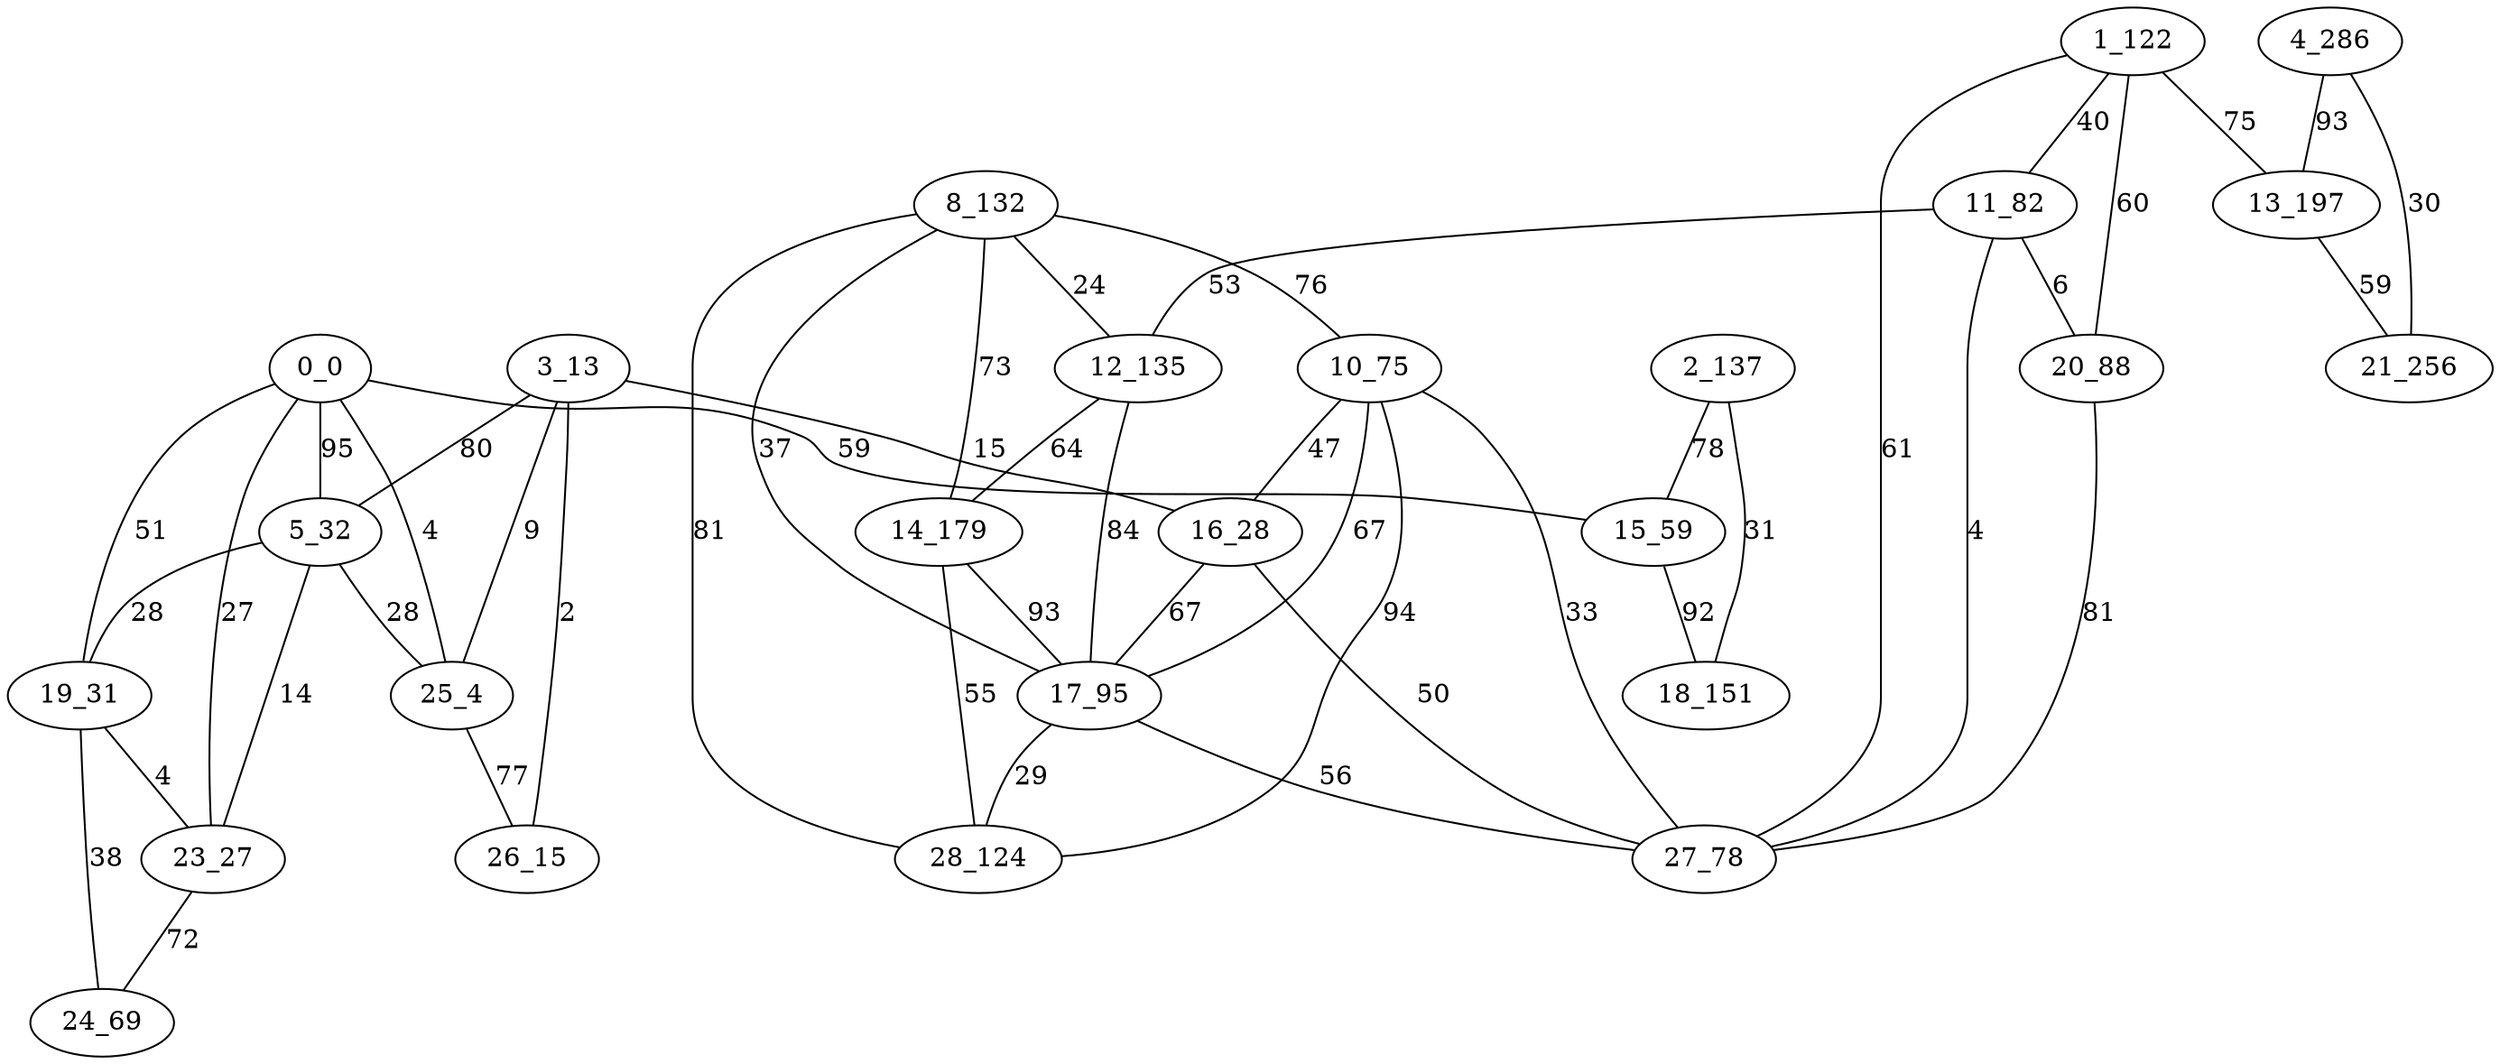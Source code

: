 graph {
  0 [label="0_0"];
  1 [label="1_122"];
  2 [label="2_137"];
  3 [label="3_13"];
  4 [label="4_286"];
  5 [label="5_32"];
  8 [label="8_132"];
  10 [label="10_75"];
  11 [label="11_82"];
  12 [label="12_135"];
  13 [label="13_197"];
  14 [label="14_179"];
  15 [label="15_59"];
  16 [label="16_28"];
  17 [label="17_95"];
  18 [label="18_151"];
  19 [label="19_31"];
  20 [label="20_88"];
  21 [label="21_256"];
  23 [label="23_27"];
  24 [label="24_69"];
  25 [label="25_4"];
  26 [label="26_15"];
  27 [label="27_78"];
  28 [label="28_124"];
  0 -- 5 [label="95"];
  0 -- 23 [label="27"];
  0 -- 15 [label="59"];
  0 -- 25 [label="4"];
  0 -- 19 [label="51"];
  1 -- 20 [label="60"];
  1 -- 11 [label="40"];
  1 -- 27 [label="61"];
  1 -- 13 [label="75"];
  2 -- 18 [label="31"];
  2 -- 15 [label="78"];
  3 -- 26 [label="2"];
  3 -- 5 [label="80"];
  3 -- 16 [label="15"];
  3 -- 25 [label="9"];
  4 -- 21 [label="30"];
  4 -- 13 [label="93"];
  5 -- 23 [label="14"];
  5 -- 19 [label="28"];
  5 -- 25 [label="28"];
  8 -- 14 [label="73"];
  8 -- 10 [label="76"];
  8 -- 12 [label="24"];
  8 -- 17 [label="37"];
  8 -- 28 [label="81"];
  10 -- 16 [label="47"];
  10 -- 17 [label="67"];
  10 -- 28 [label="94"];
  10 -- 27 [label="33"];
  11 -- 20 [label="6"];
  11 -- 27 [label="4"];
  11 -- 12 [label="53"];
  12 -- 14 [label="64"];
  12 -- 17 [label="84"];
  13 -- 21 [label="59"];
  14 -- 28 [label="55"];
  14 -- 17 [label="93"];
  15 -- 18 [label="92"];
  16 -- 17 [label="67"];
  16 -- 27 [label="50"];
  17 -- 28 [label="29"];
  17 -- 27 [label="56"];
  19 -- 24 [label="38"];
  19 -- 23 [label="4"];
  20 -- 27 [label="81"];
  23 -- 24 [label="72"];
  25 -- 26 [label="77"];
}